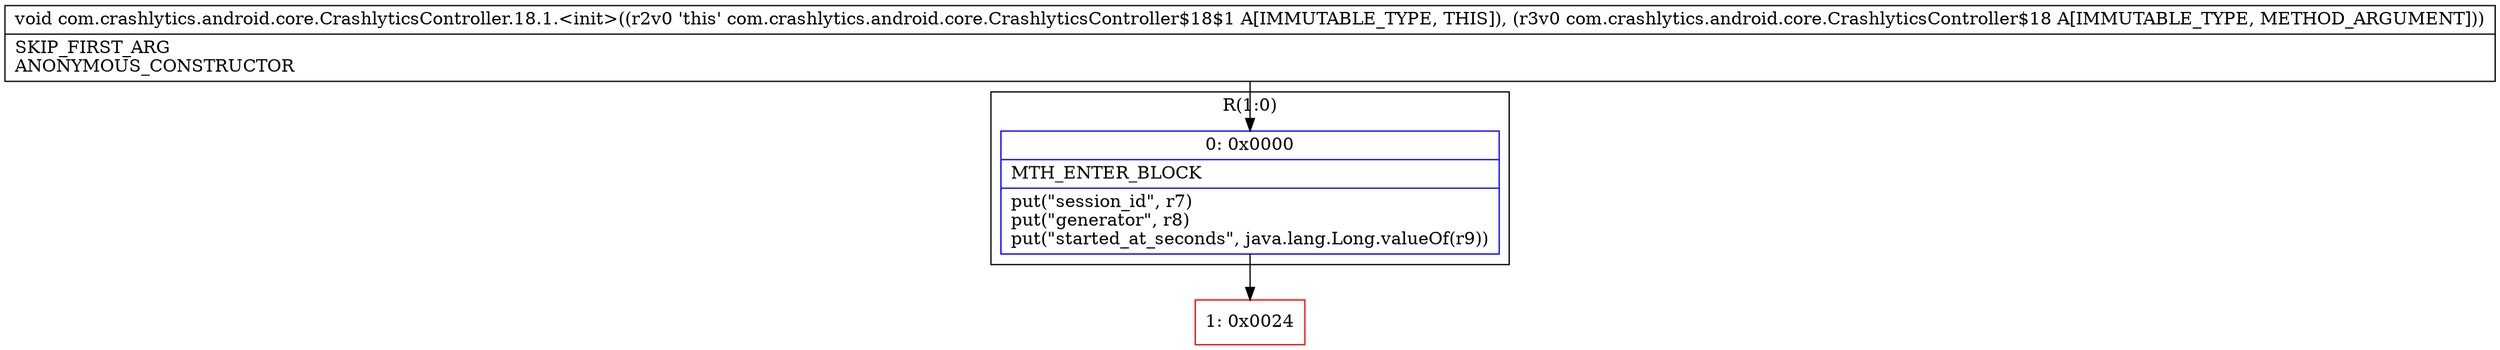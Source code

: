 digraph "CFG forcom.crashlytics.android.core.CrashlyticsController.18.1.\<init\>(Lcom\/crashlytics\/android\/core\/CrashlyticsController$18;)V" {
subgraph cluster_Region_566017008 {
label = "R(1:0)";
node [shape=record,color=blue];
Node_0 [shape=record,label="{0\:\ 0x0000|MTH_ENTER_BLOCK\l|put(\"session_id\", r7)\lput(\"generator\", r8)\lput(\"started_at_seconds\", java.lang.Long.valueOf(r9))\l}"];
}
Node_1 [shape=record,color=red,label="{1\:\ 0x0024}"];
MethodNode[shape=record,label="{void com.crashlytics.android.core.CrashlyticsController.18.1.\<init\>((r2v0 'this' com.crashlytics.android.core.CrashlyticsController$18$1 A[IMMUTABLE_TYPE, THIS]), (r3v0 com.crashlytics.android.core.CrashlyticsController$18 A[IMMUTABLE_TYPE, METHOD_ARGUMENT]))  | SKIP_FIRST_ARG\lANONYMOUS_CONSTRUCTOR\l}"];
MethodNode -> Node_0;
Node_0 -> Node_1;
}


